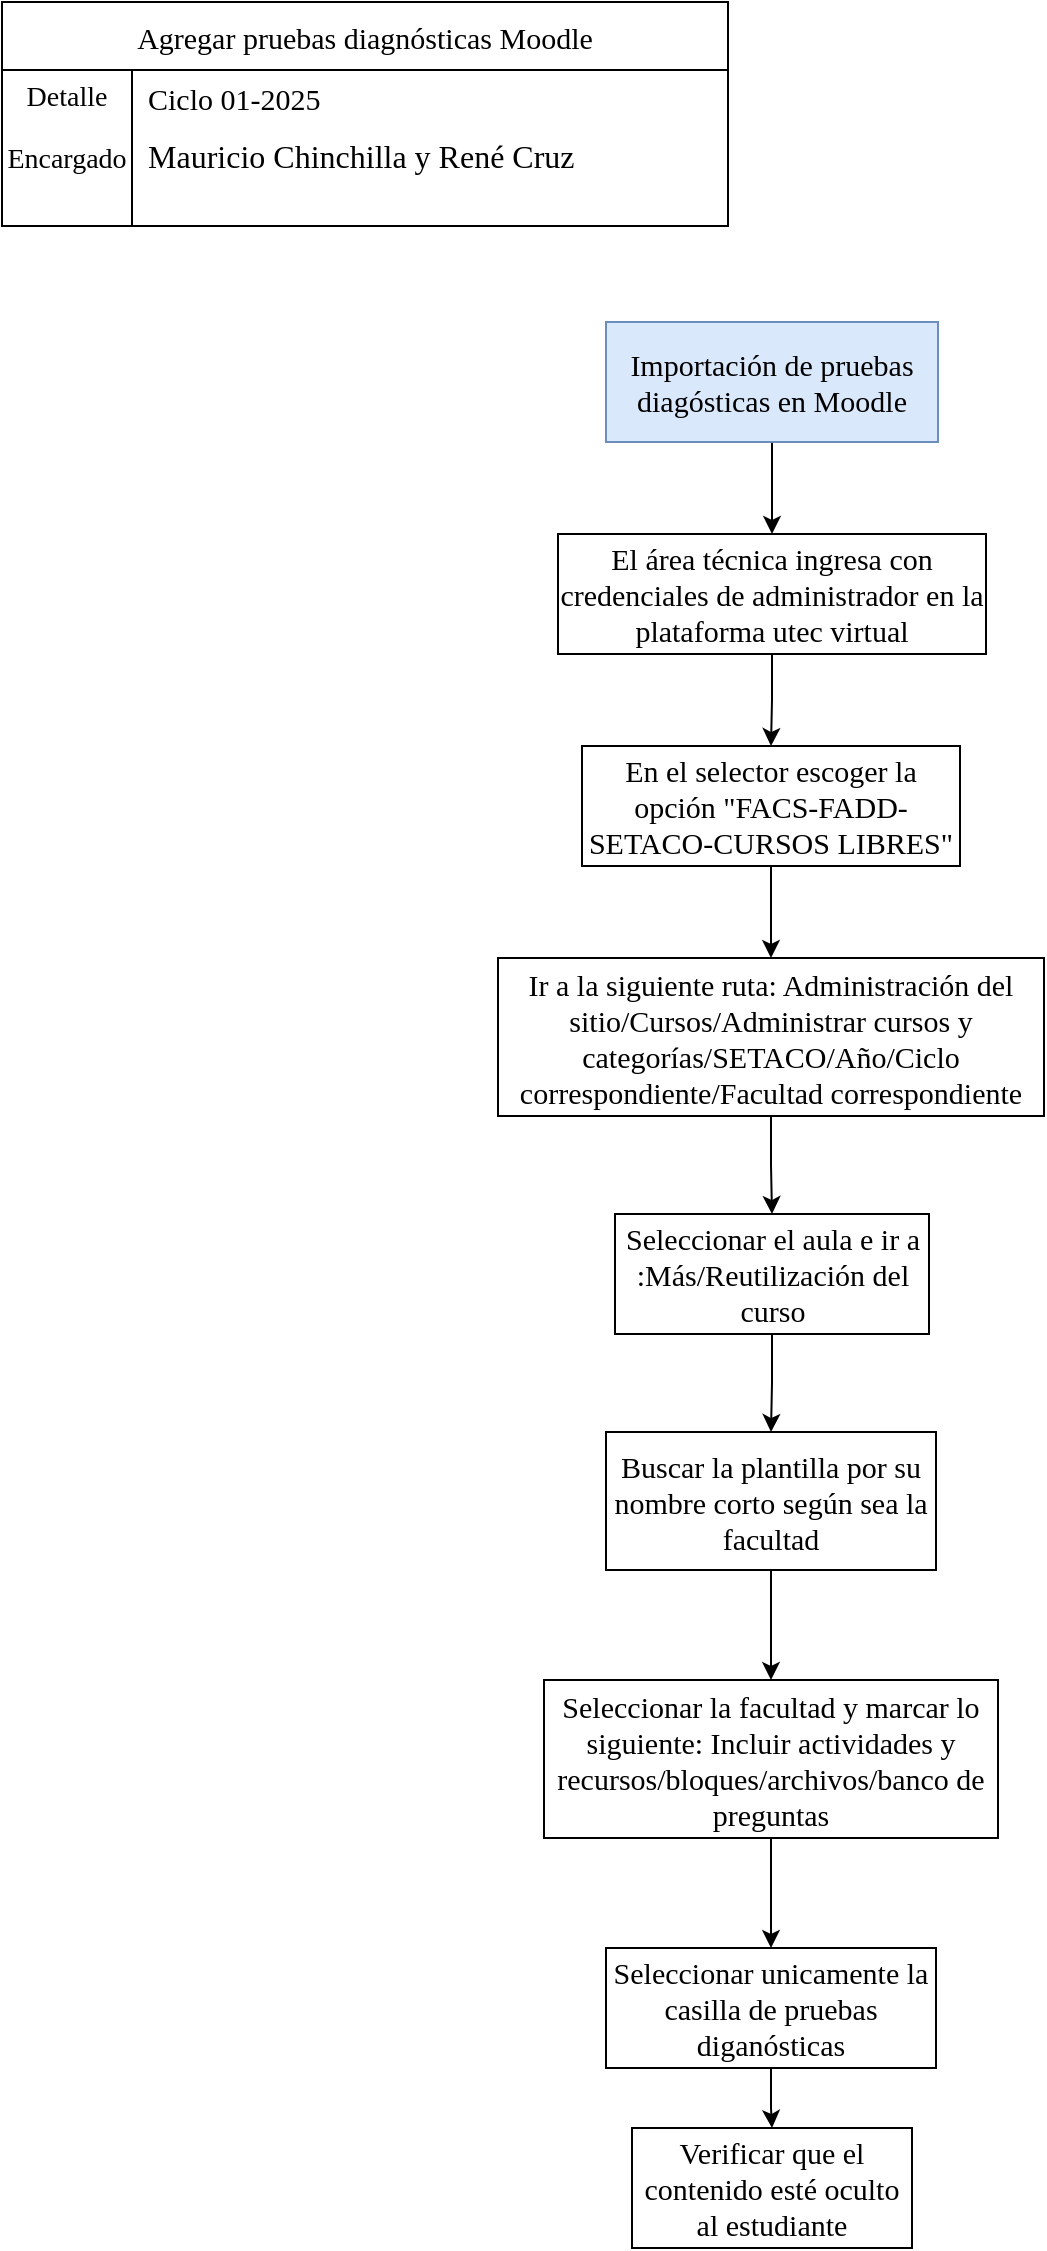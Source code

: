 <mxfile version="28.0.6">
  <diagram name="Página-1" id="XaxvM5d9XTzH34z3OYsm">
    <mxGraphModel dx="1426" dy="841" grid="0" gridSize="10" guides="1" tooltips="1" connect="1" arrows="1" fold="1" page="1" pageScale="1" pageWidth="827" pageHeight="1169" math="0" shadow="0">
      <root>
        <mxCell id="0" />
        <mxCell id="1" parent="0" />
        <mxCell id="yv0mclpjK7RALu4_3FSk-1" value="Agregar pruebas diagnósticas Moodle" style="shape=table;startSize=34;container=1;collapsible=0;childLayout=tableLayout;fixedRows=1;rowLines=0;fontStyle=0;fontSize=15;fontFamily=Times New Roman;" parent="1" vertex="1">
          <mxGeometry x="29" y="30" width="363" height="112" as="geometry" />
        </mxCell>
        <mxCell id="yv0mclpjK7RALu4_3FSk-2" value="" style="shape=tableRow;horizontal=0;startSize=0;swimlaneHead=0;swimlaneBody=0;top=0;left=0;bottom=0;right=0;collapsible=0;dropTarget=0;fillColor=none;points=[[0,0.5],[1,0.5]];portConstraint=eastwest;strokeColor=inherit;fontSize=16;fontFamily=Times New Roman;" parent="yv0mclpjK7RALu4_3FSk-1" vertex="1">
          <mxGeometry y="34" width="363" height="27" as="geometry" />
        </mxCell>
        <mxCell id="yv0mclpjK7RALu4_3FSk-3" value="&lt;font style=&quot;font-size: 14px;&quot;&gt;Detalle&lt;/font&gt;&lt;div&gt;&lt;br&gt;&lt;/div&gt;" style="shape=partialRectangle;html=1;whiteSpace=wrap;connectable=0;fillColor=none;top=0;left=0;bottom=0;right=0;overflow=hidden;pointerEvents=1;strokeColor=inherit;fontSize=16;fontFamily=Times New Roman;" parent="yv0mclpjK7RALu4_3FSk-2" vertex="1">
          <mxGeometry width="65" height="27" as="geometry">
            <mxRectangle width="65" height="27" as="alternateBounds" />
          </mxGeometry>
        </mxCell>
        <mxCell id="yv0mclpjK7RALu4_3FSk-4" value="&lt;font style=&quot;font-size: 15px;&quot;&gt;Ciclo 01-2025&lt;/font&gt;" style="shape=partialRectangle;html=1;whiteSpace=wrap;connectable=0;fillColor=none;top=0;left=0;bottom=0;right=0;align=left;spacingLeft=6;overflow=hidden;strokeColor=inherit;fontSize=16;fontFamily=Times New Roman;" parent="yv0mclpjK7RALu4_3FSk-2" vertex="1">
          <mxGeometry x="65" width="298" height="27" as="geometry">
            <mxRectangle width="298" height="27" as="alternateBounds" />
          </mxGeometry>
        </mxCell>
        <mxCell id="yv0mclpjK7RALu4_3FSk-5" value="" style="shape=tableRow;horizontal=0;startSize=0;swimlaneHead=0;swimlaneBody=0;top=0;left=0;bottom=0;right=0;collapsible=0;dropTarget=0;fillColor=none;points=[[0,0.5],[1,0.5]];portConstraint=eastwest;strokeColor=inherit;fontSize=16;fontFamily=Times New Roman;" parent="yv0mclpjK7RALu4_3FSk-1" vertex="1">
          <mxGeometry y="61" width="363" height="31" as="geometry" />
        </mxCell>
        <mxCell id="yv0mclpjK7RALu4_3FSk-6" value="&lt;font style=&quot;font-size: 14px;&quot;&gt;Encargado&lt;/font&gt;" style="shape=partialRectangle;html=1;whiteSpace=wrap;connectable=0;fillColor=none;top=0;left=0;bottom=0;right=0;overflow=hidden;strokeColor=inherit;fontSize=16;fontFamily=Times New Roman;" parent="yv0mclpjK7RALu4_3FSk-5" vertex="1">
          <mxGeometry width="65" height="31" as="geometry">
            <mxRectangle width="65" height="31" as="alternateBounds" />
          </mxGeometry>
        </mxCell>
        <mxCell id="yv0mclpjK7RALu4_3FSk-7" value="Mauricio Chinchilla y René Cruz" style="shape=partialRectangle;html=1;whiteSpace=wrap;connectable=0;fillColor=none;top=0;left=0;bottom=0;right=0;align=left;spacingLeft=6;overflow=hidden;strokeColor=inherit;fontSize=16;fontFamily=Times New Roman;" parent="yv0mclpjK7RALu4_3FSk-5" vertex="1">
          <mxGeometry x="65" width="298" height="31" as="geometry">
            <mxRectangle width="298" height="31" as="alternateBounds" />
          </mxGeometry>
        </mxCell>
        <mxCell id="yv0mclpjK7RALu4_3FSk-8" value="" style="shape=tableRow;horizontal=0;startSize=0;swimlaneHead=0;swimlaneBody=0;top=0;left=0;bottom=0;right=0;collapsible=0;dropTarget=0;fillColor=none;points=[[0,0.5],[1,0.5]];portConstraint=eastwest;strokeColor=inherit;fontSize=16;fontFamily=Times New Roman;" parent="yv0mclpjK7RALu4_3FSk-1" vertex="1">
          <mxGeometry y="92" width="363" height="20" as="geometry" />
        </mxCell>
        <mxCell id="yv0mclpjK7RALu4_3FSk-9" value="" style="shape=partialRectangle;html=1;whiteSpace=wrap;connectable=0;fillColor=none;top=0;left=0;bottom=0;right=0;overflow=hidden;strokeColor=inherit;fontSize=16;fontFamily=Times New Roman;" parent="yv0mclpjK7RALu4_3FSk-8" vertex="1">
          <mxGeometry width="65" height="20" as="geometry">
            <mxRectangle width="65" height="20" as="alternateBounds" />
          </mxGeometry>
        </mxCell>
        <mxCell id="yv0mclpjK7RALu4_3FSk-10" value="" style="shape=partialRectangle;html=1;whiteSpace=wrap;connectable=0;fillColor=none;top=0;left=0;bottom=0;right=0;align=left;spacingLeft=6;overflow=hidden;strokeColor=inherit;fontSize=16;fontFamily=Times New Roman;" parent="yv0mclpjK7RALu4_3FSk-8" vertex="1">
          <mxGeometry x="65" width="298" height="20" as="geometry">
            <mxRectangle width="298" height="20" as="alternateBounds" />
          </mxGeometry>
        </mxCell>
        <mxCell id="yv0mclpjK7RALu4_3FSk-13" value="" style="edgeStyle=orthogonalEdgeStyle;rounded=0;orthogonalLoop=1;jettySize=auto;html=1;" parent="1" source="yv0mclpjK7RALu4_3FSk-11" target="yv0mclpjK7RALu4_3FSk-12" edge="1">
          <mxGeometry relative="1" as="geometry" />
        </mxCell>
        <mxCell id="yv0mclpjK7RALu4_3FSk-11" value="Importación de pruebas diagósticas en Moodle" style="rounded=0;whiteSpace=wrap;html=1;fontSize=15;fontFamily=Times New Roman;fillColor=#dae8fc;strokeColor=#6c8ebf;" parent="1" vertex="1">
          <mxGeometry x="331" y="190" width="166" height="60" as="geometry" />
        </mxCell>
        <mxCell id="yv0mclpjK7RALu4_3FSk-15" value="" style="edgeStyle=orthogonalEdgeStyle;rounded=0;orthogonalLoop=1;jettySize=auto;html=1;" parent="1" source="yv0mclpjK7RALu4_3FSk-12" target="yv0mclpjK7RALu4_3FSk-14" edge="1">
          <mxGeometry relative="1" as="geometry" />
        </mxCell>
        <mxCell id="yv0mclpjK7RALu4_3FSk-12" value="El área técnica ingresa con credenciales de administrador en la plataforma utec virtual" style="whiteSpace=wrap;html=1;fontSize=15;fontFamily=Times New Roman;rounded=0;" parent="1" vertex="1">
          <mxGeometry x="307" y="296" width="214" height="60" as="geometry" />
        </mxCell>
        <mxCell id="yv0mclpjK7RALu4_3FSk-17" value="" style="edgeStyle=orthogonalEdgeStyle;rounded=0;orthogonalLoop=1;jettySize=auto;html=1;" parent="1" source="yv0mclpjK7RALu4_3FSk-14" target="yv0mclpjK7RALu4_3FSk-16" edge="1">
          <mxGeometry relative="1" as="geometry" />
        </mxCell>
        <mxCell id="yv0mclpjK7RALu4_3FSk-14" value="En el selector escoger la opción &quot;FACS-FADD-SETACO-CURSOS LIBRES&quot;" style="whiteSpace=wrap;html=1;fontSize=15;fontFamily=Times New Roman;rounded=0;" parent="1" vertex="1">
          <mxGeometry x="319" y="402" width="189" height="60" as="geometry" />
        </mxCell>
        <mxCell id="yv0mclpjK7RALu4_3FSk-19" value="" style="edgeStyle=orthogonalEdgeStyle;rounded=0;orthogonalLoop=1;jettySize=auto;html=1;" parent="1" source="yv0mclpjK7RALu4_3FSk-16" target="yv0mclpjK7RALu4_3FSk-18" edge="1">
          <mxGeometry relative="1" as="geometry" />
        </mxCell>
        <mxCell id="yv0mclpjK7RALu4_3FSk-16" value="Ir a la siguiente ruta: Administración del sitio/Cursos/Administrar cursos y categorías/SETACO/Año/Ciclo correspondiente/Facultad correspondiente" style="whiteSpace=wrap;html=1;fontSize=15;fontFamily=Times New Roman;rounded=0;" parent="1" vertex="1">
          <mxGeometry x="277" y="508" width="273" height="79" as="geometry" />
        </mxCell>
        <mxCell id="yv0mclpjK7RALu4_3FSk-21" value="" style="edgeStyle=orthogonalEdgeStyle;rounded=0;orthogonalLoop=1;jettySize=auto;html=1;" parent="1" source="yv0mclpjK7RALu4_3FSk-18" target="yv0mclpjK7RALu4_3FSk-20" edge="1">
          <mxGeometry relative="1" as="geometry" />
        </mxCell>
        <mxCell id="yv0mclpjK7RALu4_3FSk-18" value="Seleccionar el aula e ir a :Más/Reutilización del curso" style="whiteSpace=wrap;html=1;fontSize=15;fontFamily=Times New Roman;rounded=0;" parent="1" vertex="1">
          <mxGeometry x="335.5" y="636" width="157" height="60" as="geometry" />
        </mxCell>
        <mxCell id="yv0mclpjK7RALu4_3FSk-23" value="" style="edgeStyle=orthogonalEdgeStyle;rounded=0;orthogonalLoop=1;jettySize=auto;html=1;" parent="1" source="yv0mclpjK7RALu4_3FSk-20" target="yv0mclpjK7RALu4_3FSk-22" edge="1">
          <mxGeometry relative="1" as="geometry" />
        </mxCell>
        <mxCell id="yv0mclpjK7RALu4_3FSk-20" value="Buscar la plantilla por su nombre corto según sea la facultad" style="whiteSpace=wrap;html=1;fontSize=15;fontFamily=Times New Roman;rounded=0;" parent="1" vertex="1">
          <mxGeometry x="331" y="745" width="165" height="69" as="geometry" />
        </mxCell>
        <mxCell id="yv0mclpjK7RALu4_3FSk-25" value="" style="edgeStyle=orthogonalEdgeStyle;rounded=0;orthogonalLoop=1;jettySize=auto;html=1;" parent="1" source="yv0mclpjK7RALu4_3FSk-22" target="yv0mclpjK7RALu4_3FSk-24" edge="1">
          <mxGeometry relative="1" as="geometry" />
        </mxCell>
        <mxCell id="yv0mclpjK7RALu4_3FSk-22" value="Seleccionar la facultad y marcar lo siguiente: Incluir actividades y recursos/bloques/archivos/banco de preguntas" style="whiteSpace=wrap;html=1;fontSize=15;fontFamily=Times New Roman;rounded=0;" parent="1" vertex="1">
          <mxGeometry x="300" y="869" width="227" height="79" as="geometry" />
        </mxCell>
        <mxCell id="yv0mclpjK7RALu4_3FSk-27" value="" style="edgeStyle=orthogonalEdgeStyle;rounded=0;orthogonalLoop=1;jettySize=auto;html=1;" parent="1" source="yv0mclpjK7RALu4_3FSk-24" target="yv0mclpjK7RALu4_3FSk-26" edge="1">
          <mxGeometry relative="1" as="geometry" />
        </mxCell>
        <mxCell id="yv0mclpjK7RALu4_3FSk-24" value="Seleccionar unicamente la casilla de pruebas diganósticas" style="whiteSpace=wrap;html=1;fontSize=15;fontFamily=Times New Roman;rounded=0;" parent="1" vertex="1">
          <mxGeometry x="331" y="1003" width="165" height="60" as="geometry" />
        </mxCell>
        <mxCell id="yv0mclpjK7RALu4_3FSk-26" value="Verificar que el contenido esté oculto al estudiante" style="whiteSpace=wrap;html=1;fontSize=15;fontFamily=Times New Roman;rounded=0;" parent="1" vertex="1">
          <mxGeometry x="344" y="1093" width="140" height="60" as="geometry" />
        </mxCell>
      </root>
    </mxGraphModel>
  </diagram>
</mxfile>
